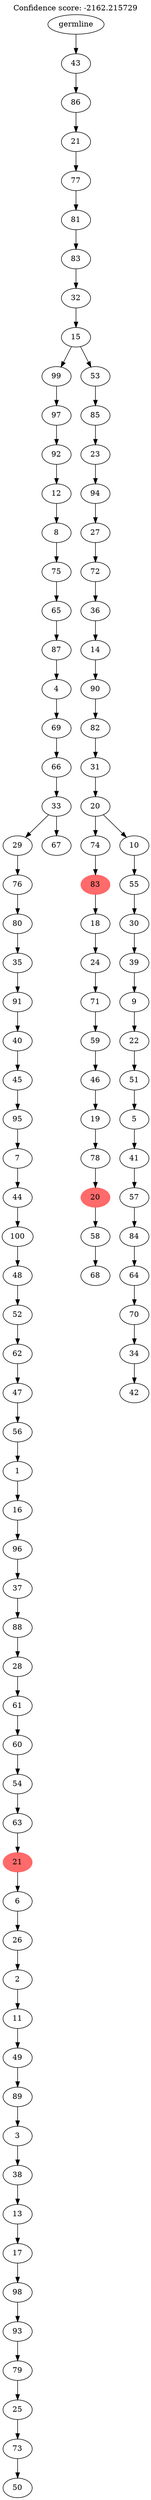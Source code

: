 digraph g {
	"101" -> "102";
	"102" [label="50"];
	"100" -> "101";
	"101" [label="73"];
	"99" -> "100";
	"100" [label="25"];
	"98" -> "99";
	"99" [label="79"];
	"97" -> "98";
	"98" [label="93"];
	"96" -> "97";
	"97" [label="98"];
	"95" -> "96";
	"96" [label="17"];
	"94" -> "95";
	"95" [label="13"];
	"93" -> "94";
	"94" [label="38"];
	"92" -> "93";
	"93" [label="3"];
	"91" -> "92";
	"92" [label="89"];
	"90" -> "91";
	"91" [label="49"];
	"89" -> "90";
	"90" [label="11"];
	"88" -> "89";
	"89" [label="2"];
	"87" -> "88";
	"88" [label="26"];
	"86" -> "87";
	"87" [label="6"];
	"85" -> "86";
	"86" [color=indianred1, style=filled, label="21"];
	"84" -> "85";
	"85" [label="63"];
	"83" -> "84";
	"84" [label="54"];
	"82" -> "83";
	"83" [label="60"];
	"81" -> "82";
	"82" [label="61"];
	"80" -> "81";
	"81" [label="28"];
	"79" -> "80";
	"80" [label="88"];
	"78" -> "79";
	"79" [label="37"];
	"77" -> "78";
	"78" [label="96"];
	"76" -> "77";
	"77" [label="16"];
	"75" -> "76";
	"76" [label="1"];
	"74" -> "75";
	"75" [label="56"];
	"73" -> "74";
	"74" [label="47"];
	"72" -> "73";
	"73" [label="62"];
	"71" -> "72";
	"72" [label="52"];
	"70" -> "71";
	"71" [label="48"];
	"69" -> "70";
	"70" [label="100"];
	"68" -> "69";
	"69" [label="44"];
	"67" -> "68";
	"68" [label="7"];
	"66" -> "67";
	"67" [label="95"];
	"65" -> "66";
	"66" [label="45"];
	"64" -> "65";
	"65" [label="40"];
	"63" -> "64";
	"64" [label="91"];
	"62" -> "63";
	"63" [label="35"];
	"61" -> "62";
	"62" [label="80"];
	"60" -> "61";
	"61" [label="76"];
	"59" -> "60";
	"60" [label="29"];
	"59" -> "103";
	"103" [label="67"];
	"58" -> "59";
	"59" [label="33"];
	"57" -> "58";
	"58" [label="66"];
	"56" -> "57";
	"57" [label="69"];
	"55" -> "56";
	"56" [label="4"];
	"54" -> "55";
	"55" [label="87"];
	"53" -> "54";
	"54" [label="65"];
	"52" -> "53";
	"53" [label="75"];
	"51" -> "52";
	"52" [label="8"];
	"50" -> "51";
	"51" [label="12"];
	"49" -> "50";
	"50" [label="92"];
	"48" -> "49";
	"49" [label="97"];
	"46" -> "47";
	"47" [label="68"];
	"45" -> "46";
	"46" [label="58"];
	"44" -> "45";
	"45" [color=indianred1, style=filled, label="20"];
	"43" -> "44";
	"44" [label="78"];
	"42" -> "43";
	"43" [label="19"];
	"41" -> "42";
	"42" [label="46"];
	"40" -> "41";
	"41" [label="59"];
	"39" -> "40";
	"40" [label="71"];
	"38" -> "39";
	"39" [label="24"];
	"37" -> "38";
	"38" [label="18"];
	"36" -> "37";
	"37" [color=indianred1, style=filled, label="83"];
	"34" -> "35";
	"35" [label="42"];
	"33" -> "34";
	"34" [label="34"];
	"32" -> "33";
	"33" [label="70"];
	"31" -> "32";
	"32" [label="64"];
	"30" -> "31";
	"31" [label="84"];
	"29" -> "30";
	"30" [label="57"];
	"28" -> "29";
	"29" [label="41"];
	"27" -> "28";
	"28" [label="5"];
	"26" -> "27";
	"27" [label="51"];
	"25" -> "26";
	"26" [label="22"];
	"24" -> "25";
	"25" [label="9"];
	"23" -> "24";
	"24" [label="39"];
	"22" -> "23";
	"23" [label="30"];
	"21" -> "22";
	"22" [label="55"];
	"20" -> "21";
	"21" [label="10"];
	"20" -> "36";
	"36" [label="74"];
	"19" -> "20";
	"20" [label="20"];
	"18" -> "19";
	"19" [label="31"];
	"17" -> "18";
	"18" [label="82"];
	"16" -> "17";
	"17" [label="90"];
	"15" -> "16";
	"16" [label="14"];
	"14" -> "15";
	"15" [label="36"];
	"13" -> "14";
	"14" [label="72"];
	"12" -> "13";
	"13" [label="27"];
	"11" -> "12";
	"12" [label="94"];
	"10" -> "11";
	"11" [label="23"];
	"9" -> "10";
	"10" [label="85"];
	"8" -> "9";
	"9" [label="53"];
	"8" -> "48";
	"48" [label="99"];
	"7" -> "8";
	"8" [label="15"];
	"6" -> "7";
	"7" [label="32"];
	"5" -> "6";
	"6" [label="83"];
	"4" -> "5";
	"5" [label="81"];
	"3" -> "4";
	"4" [label="77"];
	"2" -> "3";
	"3" [label="21"];
	"1" -> "2";
	"2" [label="86"];
	"0" -> "1";
	"1" [label="43"];
	"0" [label="germline"];
	labelloc="t";
	label="Confidence score: -2162.215729";
}
